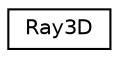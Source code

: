 digraph "Graphical Class Hierarchy"
{
  edge [fontname="Helvetica",fontsize="10",labelfontname="Helvetica",labelfontsize="10"];
  node [fontname="Helvetica",fontsize="10",shape=record];
  rankdir="LR";
  Node0 [label="Ray3D",height=0.2,width=0.4,color="black", fillcolor="white", style="filled",URL="$classRay3D.html"];
}
